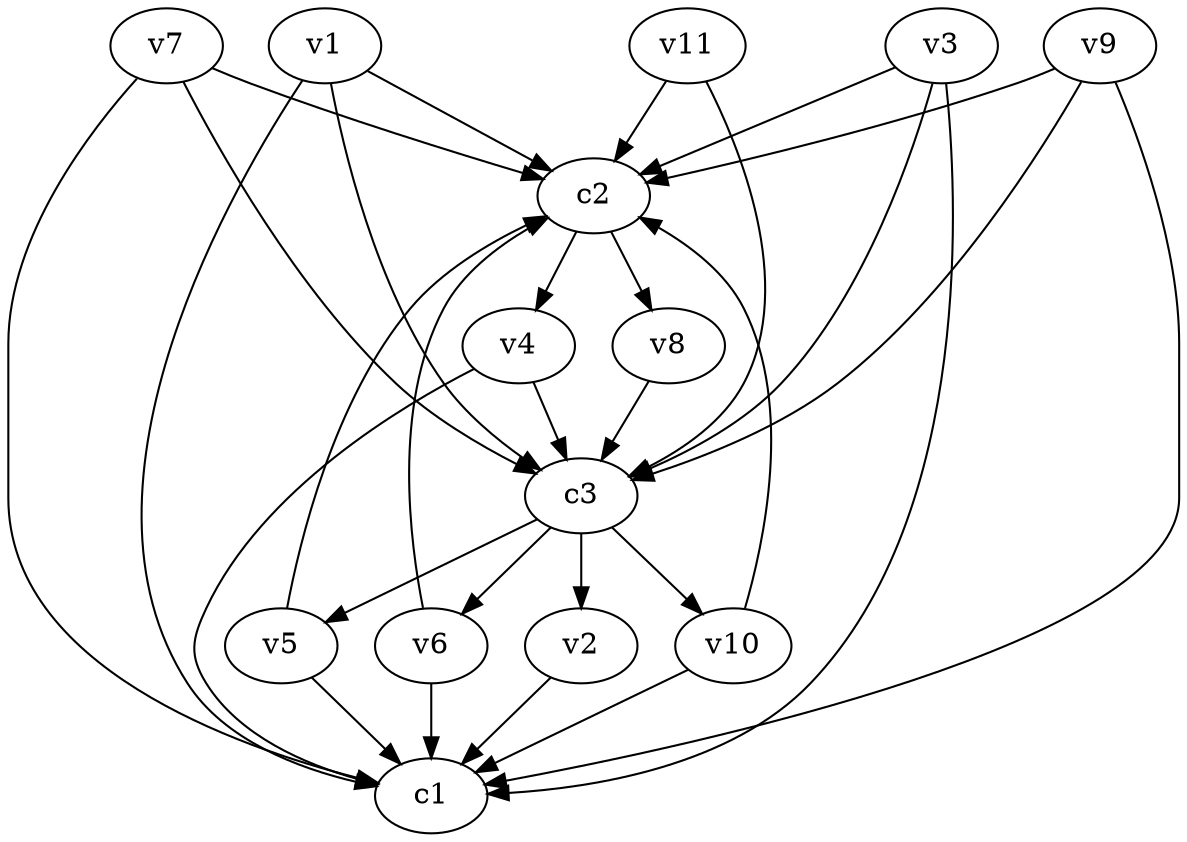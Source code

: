 strict digraph  {
c1;
c2;
c3;
v1;
v2;
v3;
v4;
v5;
v6;
v7;
v8;
v9;
v10;
v11;
c2 -> v8  [weight=1];
c2 -> v4  [weight=1];
c3 -> v2  [weight=1];
c3 -> v5  [weight=1];
c3 -> v10  [weight=1];
c3 -> v6  [weight=1];
v1 -> c1  [weight=1];
v1 -> c3  [weight=1];
v1 -> c2  [weight=1];
v2 -> c1  [weight=1];
v3 -> c3  [weight=1];
v3 -> c1  [weight=1];
v3 -> c2  [weight=1];
v4 -> c3  [weight=1];
v4 -> c1  [weight=1];
v5 -> c2  [weight=1];
v5 -> c1  [weight=1];
v6 -> c2  [weight=1];
v6 -> c1  [weight=1];
v7 -> c1  [weight=1];
v7 -> c3  [weight=1];
v7 -> c2  [weight=1];
v8 -> c3  [weight=1];
v9 -> c1  [weight=1];
v9 -> c2  [weight=1];
v9 -> c3  [weight=1];
v10 -> c2  [weight=1];
v10 -> c1  [weight=1];
v11 -> c2  [weight=1];
v11 -> c3  [weight=1];
}
